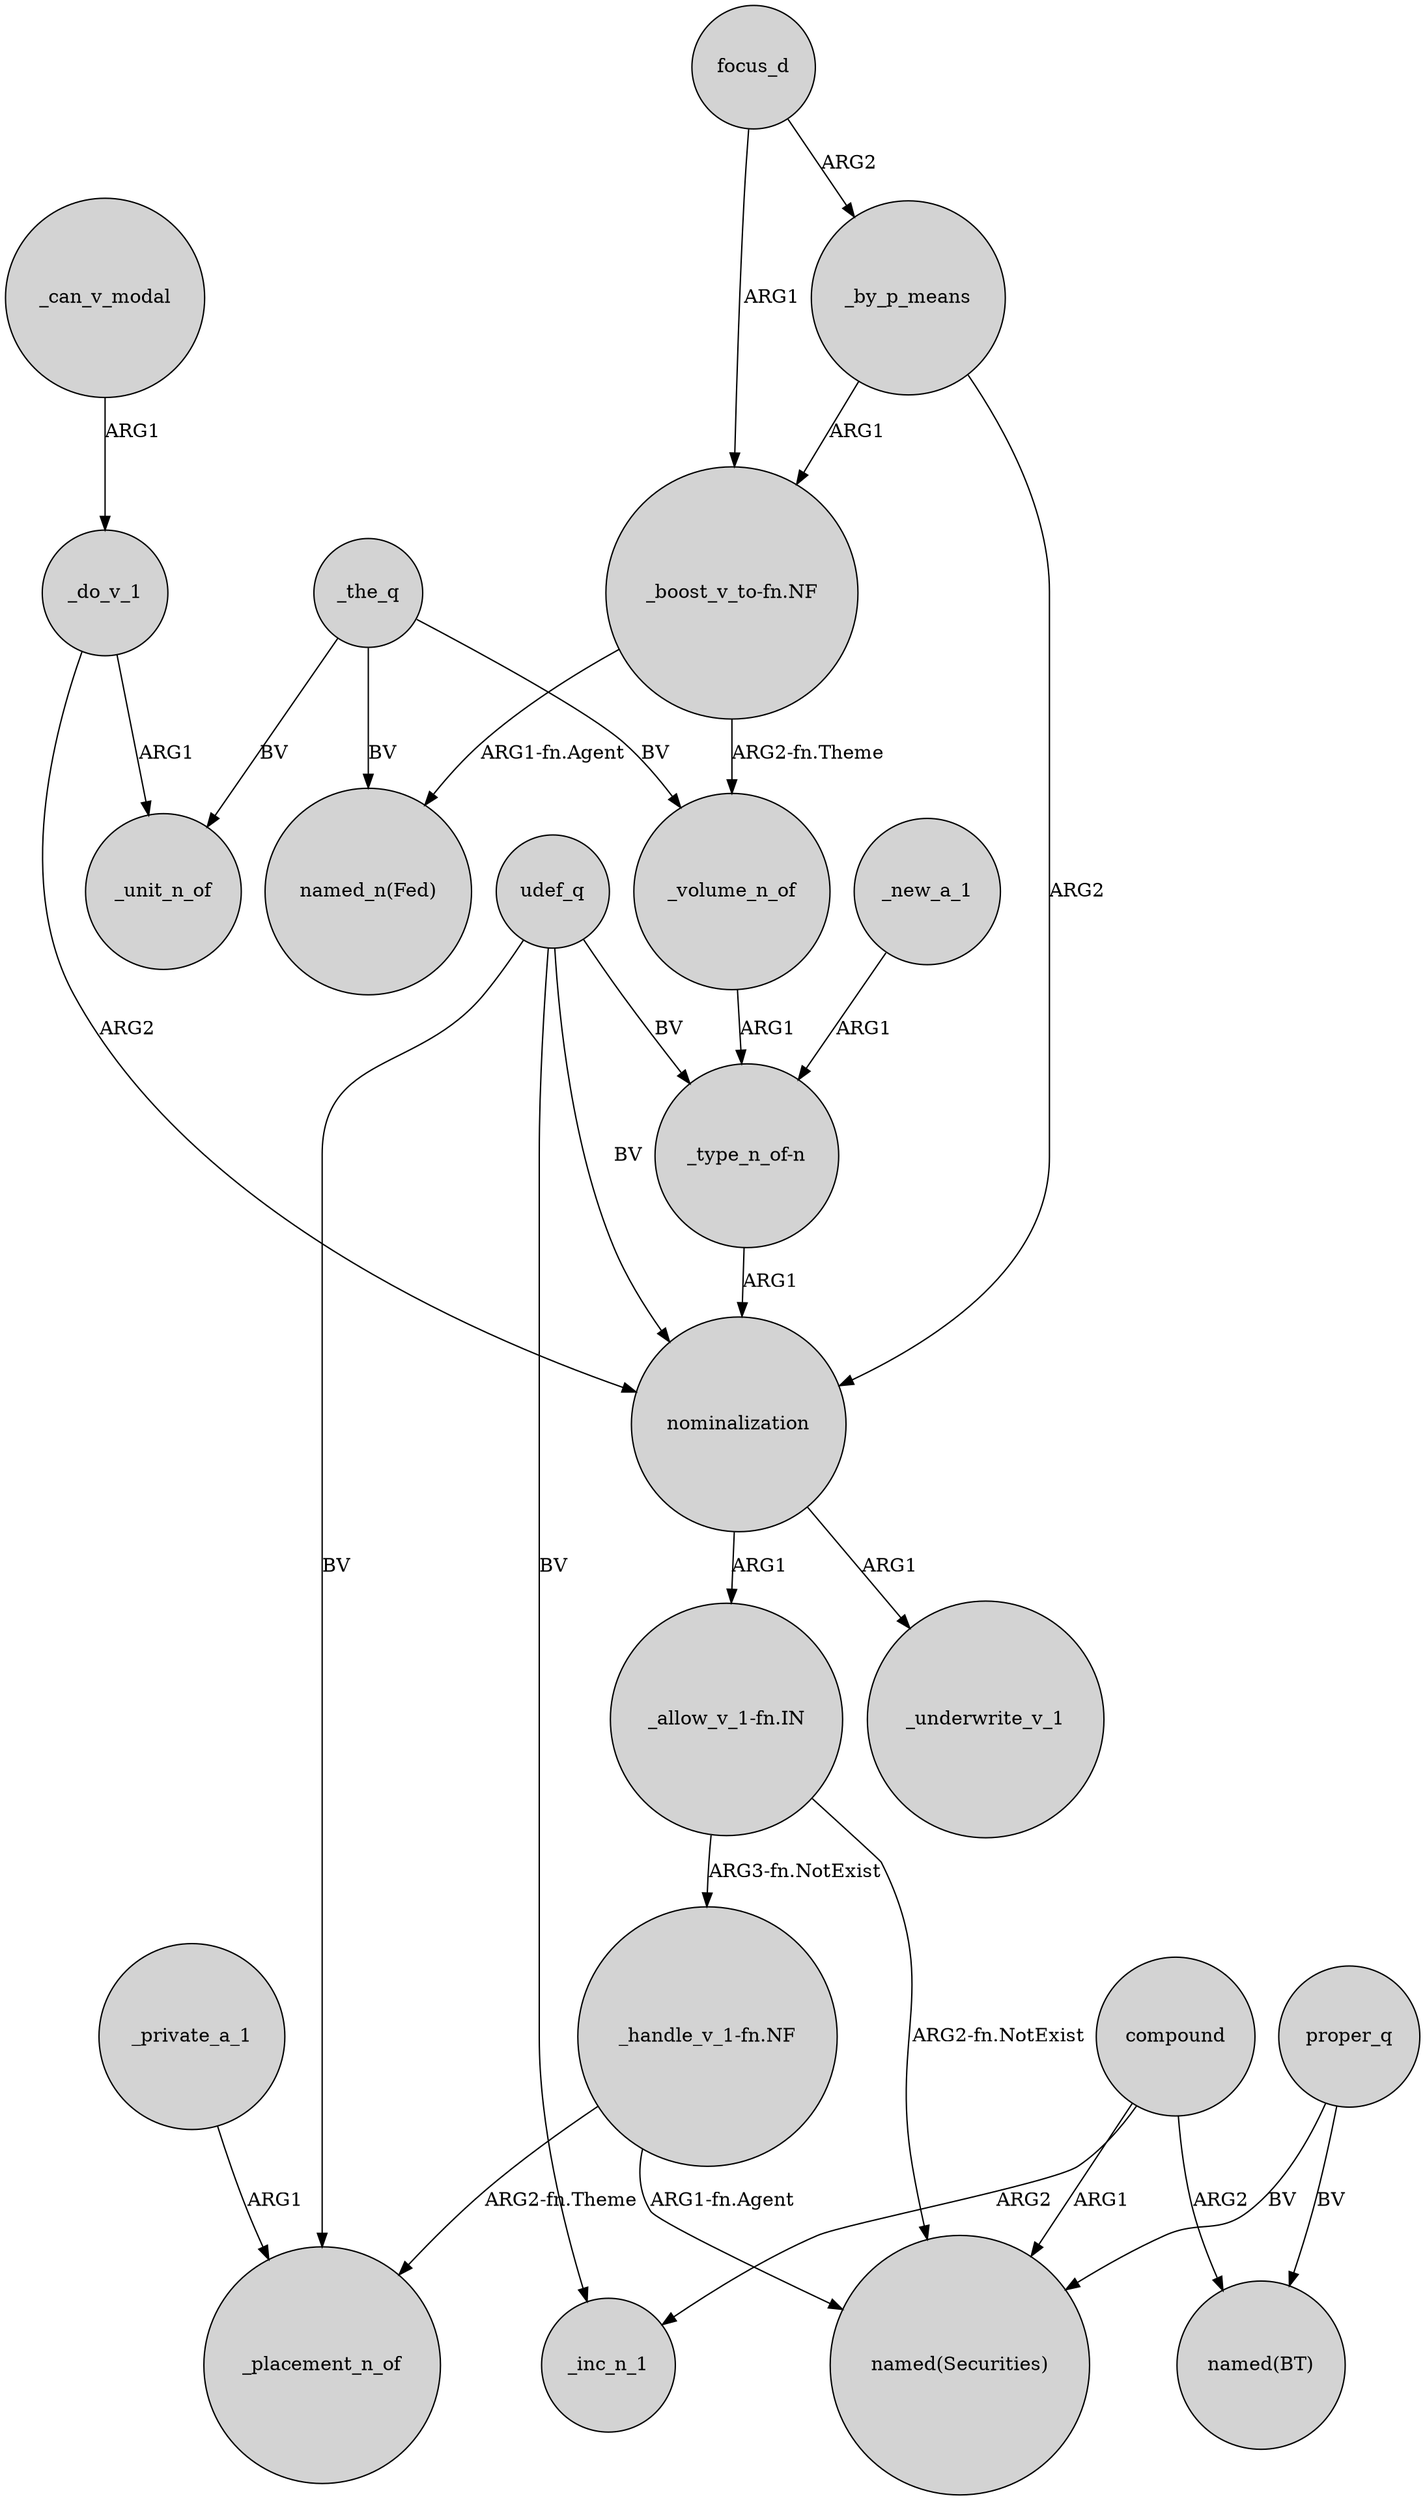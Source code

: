 digraph {
	node [shape=circle style=filled]
	_the_q -> "named_n(Fed)" [label=BV]
	"_boost_v_to-fn.NF" -> "named_n(Fed)" [label="ARG1-fn.Agent"]
	udef_q -> _inc_n_1 [label=BV]
	_by_p_means -> nominalization [label=ARG2]
	udef_q -> "_type_n_of-n" [label=BV]
	udef_q -> _placement_n_of [label=BV]
	"_boost_v_to-fn.NF" -> _volume_n_of [label="ARG2-fn.Theme"]
	"_type_n_of-n" -> nominalization [label=ARG1]
	focus_d -> _by_p_means [label=ARG2]
	_volume_n_of -> "_type_n_of-n" [label=ARG1]
	_the_q -> _volume_n_of [label=BV]
	_new_a_1 -> "_type_n_of-n" [label=ARG1]
	_by_p_means -> "_boost_v_to-fn.NF" [label=ARG1]
	proper_q -> "named(BT)" [label=BV]
	"_handle_v_1-fn.NF" -> "named(Securities)" [label="ARG1-fn.Agent"]
	compound -> "named(BT)" [label=ARG2]
	focus_d -> "_boost_v_to-fn.NF" [label=ARG1]
	_can_v_modal -> _do_v_1 [label=ARG1]
	"_allow_v_1-fn.IN" -> "_handle_v_1-fn.NF" [label="ARG3-fn.NotExist"]
	nominalization -> "_allow_v_1-fn.IN" [label=ARG1]
	proper_q -> "named(Securities)" [label=BV]
	"_handle_v_1-fn.NF" -> _placement_n_of [label="ARG2-fn.Theme"]
	udef_q -> nominalization [label=BV]
	"_allow_v_1-fn.IN" -> "named(Securities)" [label="ARG2-fn.NotExist"]
	nominalization -> _underwrite_v_1 [label=ARG1]
	_do_v_1 -> nominalization [label=ARG2]
	_private_a_1 -> _placement_n_of [label=ARG1]
	_the_q -> _unit_n_of [label=BV]
	compound -> _inc_n_1 [label=ARG2]
	compound -> "named(Securities)" [label=ARG1]
	_do_v_1 -> _unit_n_of [label=ARG1]
}
